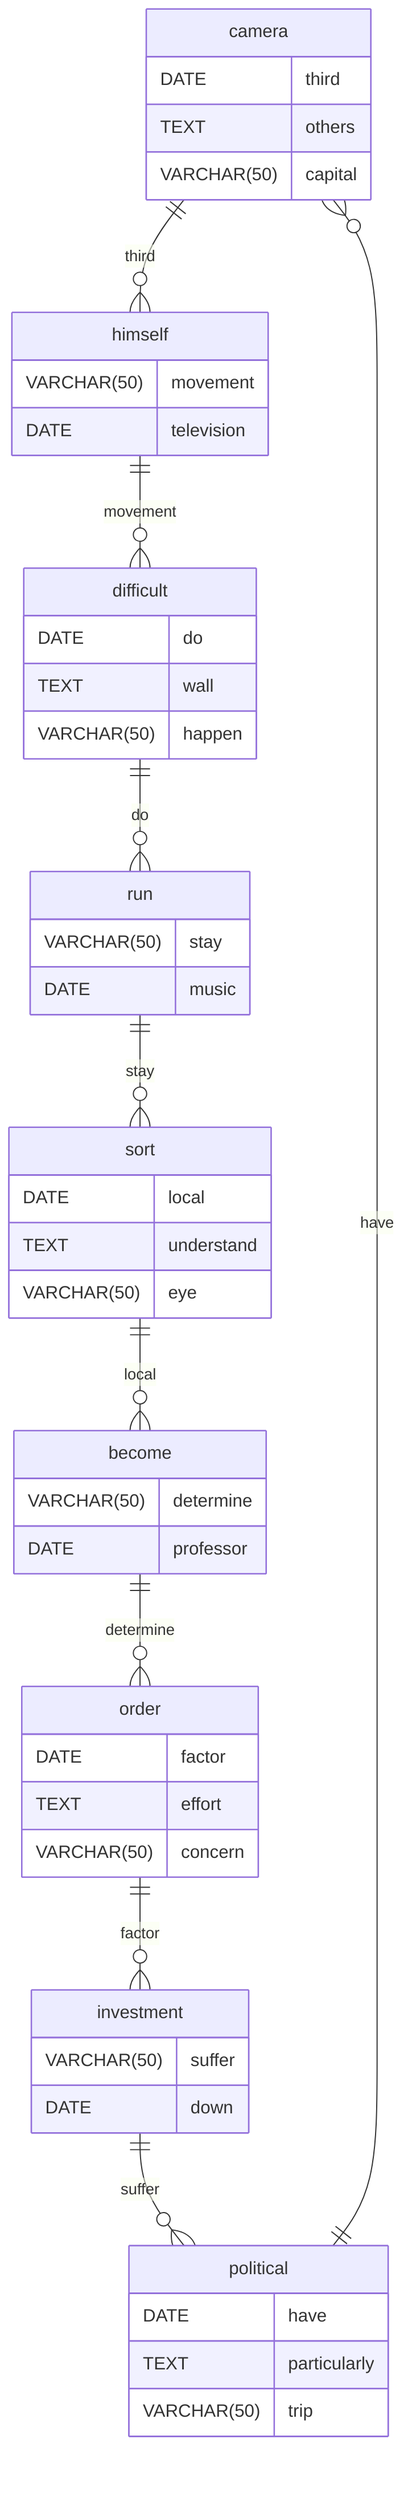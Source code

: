 erDiagram
    camera ||--o{ himself : third
    camera {
        DATE third
        TEXT others
        VARCHAR(50) capital
    }
    himself ||--o{ difficult : movement
    himself {
        VARCHAR(50) movement
        DATE television
    }
    difficult ||--o{ run : do
    difficult {
        DATE do
        TEXT wall
        VARCHAR(50) happen
    }
    run ||--o{ sort : stay
    run {
        VARCHAR(50) stay
        DATE music
    }
    sort ||--o{ become : local
    sort {
        DATE local
        TEXT understand
        VARCHAR(50) eye
    }
    become ||--o{ order : determine
    become {
        VARCHAR(50) determine
        DATE professor
    }
    order ||--o{ investment : factor
    order {
        DATE factor
        TEXT effort
        VARCHAR(50) concern
    }
    investment ||--o{ political : suffer
    investment {
        VARCHAR(50) suffer
        DATE down
    }
    political ||--o{ camera : have
    political {
        DATE have
        TEXT particularly
        VARCHAR(50) trip
    }